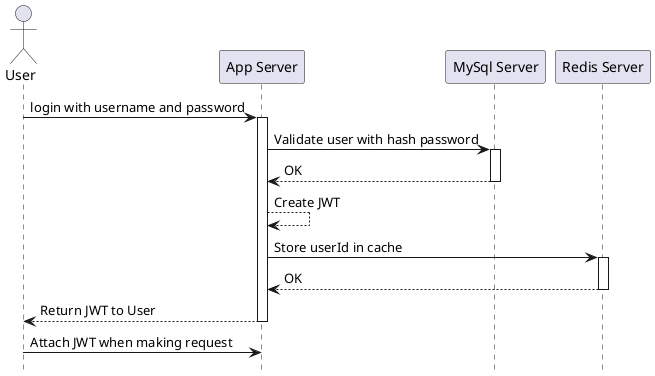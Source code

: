 @startuml login
hide footbox
actor User
"User" -> "App Server": login with username and password
activate "App Server"
"App Server" -> "MySql Server": Validate user with hash password
activate "MySql Server"
"MySql Server" --> "App Server": OK
deactivate "MySql Server"
"App Server" --> "App Server": Create JWT
"App Server" -> "Redis Server": Store userId in cache
activate "Redis Server"
"Redis Server" --> "App Server": OK
deactivate "Redis Server"
"App Server" --> "User": Return JWT to User
deactivate "App Server"
"User" -> "App Server": Attach JWT when making request
@enduml
